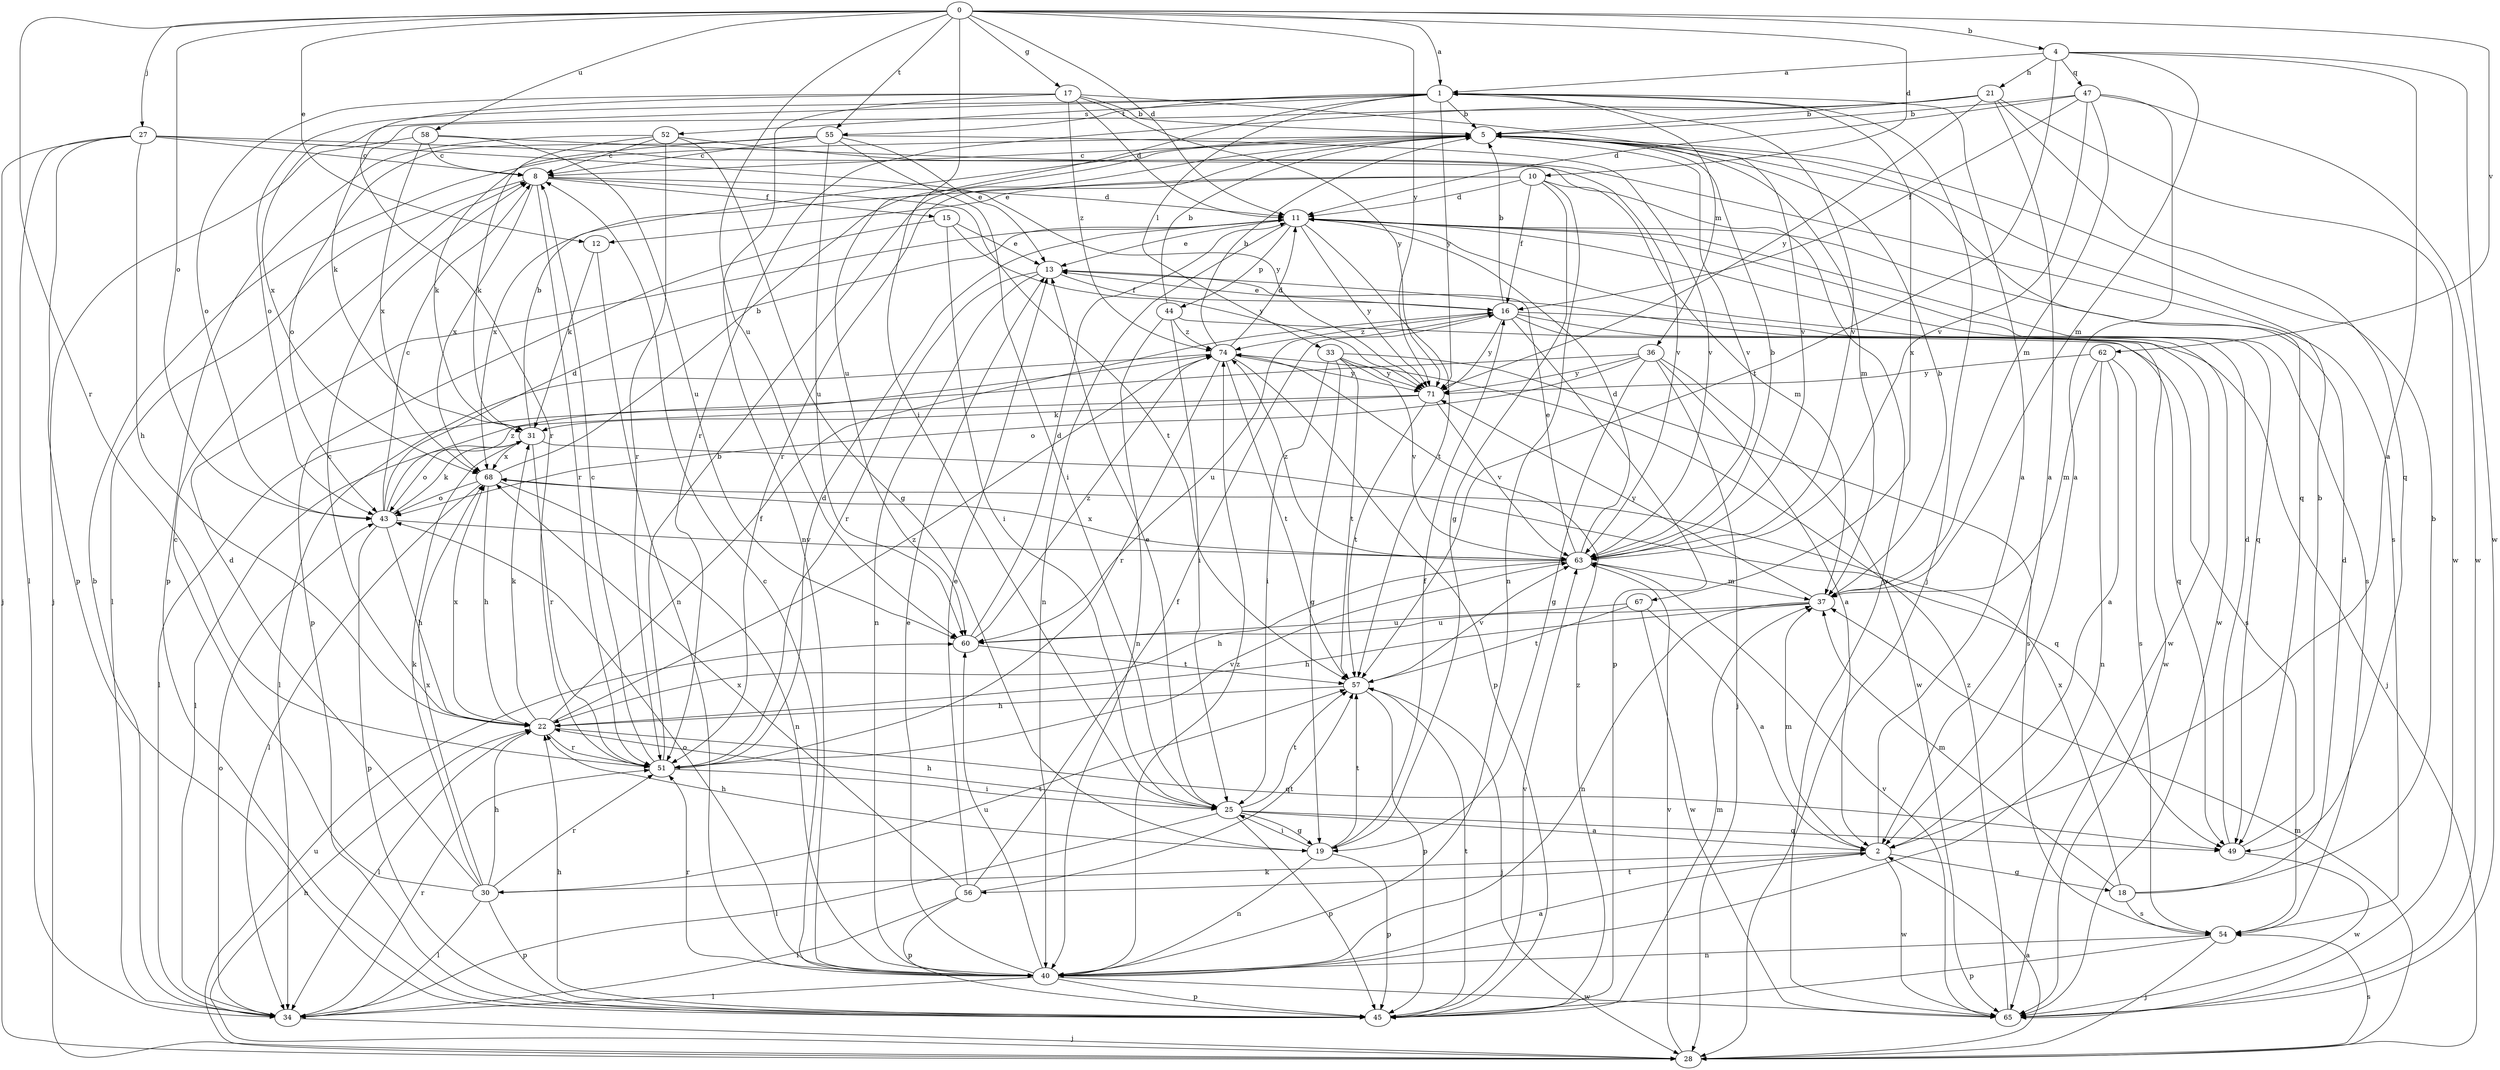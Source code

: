 strict digraph  {
0;
1;
2;
4;
5;
8;
10;
11;
12;
13;
15;
16;
17;
18;
19;
21;
22;
25;
27;
28;
30;
31;
33;
34;
36;
37;
40;
43;
44;
45;
47;
49;
51;
52;
54;
55;
56;
57;
58;
60;
62;
63;
65;
67;
68;
71;
74;
0 -> 1  [label=a];
0 -> 4  [label=b];
0 -> 10  [label=d];
0 -> 11  [label=d];
0 -> 12  [label=e];
0 -> 17  [label=g];
0 -> 25  [label=i];
0 -> 27  [label=j];
0 -> 43  [label=o];
0 -> 51  [label=r];
0 -> 55  [label=t];
0 -> 58  [label=u];
0 -> 60  [label=u];
0 -> 62  [label=v];
0 -> 71  [label=y];
1 -> 5  [label=b];
1 -> 28  [label=j];
1 -> 33  [label=l];
1 -> 36  [label=m];
1 -> 43  [label=o];
1 -> 52  [label=s];
1 -> 55  [label=t];
1 -> 60  [label=u];
1 -> 63  [label=v];
1 -> 67  [label=x];
1 -> 68  [label=x];
1 -> 71  [label=y];
2 -> 1  [label=a];
2 -> 18  [label=g];
2 -> 30  [label=k];
2 -> 37  [label=m];
2 -> 56  [label=t];
2 -> 65  [label=w];
4 -> 1  [label=a];
4 -> 2  [label=a];
4 -> 21  [label=h];
4 -> 37  [label=m];
4 -> 47  [label=q];
4 -> 57  [label=t];
4 -> 65  [label=w];
5 -> 8  [label=c];
5 -> 37  [label=m];
5 -> 49  [label=q];
5 -> 51  [label=r];
5 -> 63  [label=v];
8 -> 11  [label=d];
8 -> 15  [label=f];
8 -> 34  [label=l];
8 -> 51  [label=r];
8 -> 57  [label=t];
8 -> 68  [label=x];
10 -> 11  [label=d];
10 -> 12  [label=e];
10 -> 16  [label=f];
10 -> 19  [label=g];
10 -> 37  [label=m];
10 -> 40  [label=n];
10 -> 68  [label=x];
11 -> 13  [label=e];
11 -> 40  [label=n];
11 -> 44  [label=p];
11 -> 49  [label=q];
11 -> 54  [label=s];
11 -> 57  [label=t];
11 -> 65  [label=w];
11 -> 71  [label=y];
12 -> 31  [label=k];
12 -> 40  [label=n];
13 -> 16  [label=f];
13 -> 40  [label=n];
13 -> 51  [label=r];
13 -> 65  [label=w];
15 -> 13  [label=e];
15 -> 25  [label=i];
15 -> 45  [label=p];
15 -> 71  [label=y];
16 -> 5  [label=b];
16 -> 13  [label=e];
16 -> 28  [label=j];
16 -> 45  [label=p];
16 -> 49  [label=q];
16 -> 60  [label=u];
16 -> 65  [label=w];
16 -> 71  [label=y];
16 -> 74  [label=z];
17 -> 5  [label=b];
17 -> 11  [label=d];
17 -> 40  [label=n];
17 -> 43  [label=o];
17 -> 51  [label=r];
17 -> 63  [label=v];
17 -> 71  [label=y];
17 -> 74  [label=z];
18 -> 5  [label=b];
18 -> 11  [label=d];
18 -> 37  [label=m];
18 -> 54  [label=s];
18 -> 68  [label=x];
19 -> 16  [label=f];
19 -> 22  [label=h];
19 -> 25  [label=i];
19 -> 40  [label=n];
19 -> 45  [label=p];
19 -> 57  [label=t];
21 -> 2  [label=a];
21 -> 5  [label=b];
21 -> 31  [label=k];
21 -> 49  [label=q];
21 -> 51  [label=r];
21 -> 65  [label=w];
21 -> 71  [label=y];
22 -> 8  [label=c];
22 -> 16  [label=f];
22 -> 31  [label=k];
22 -> 34  [label=l];
22 -> 49  [label=q];
22 -> 51  [label=r];
22 -> 68  [label=x];
22 -> 74  [label=z];
25 -> 2  [label=a];
25 -> 13  [label=e];
25 -> 19  [label=g];
25 -> 22  [label=h];
25 -> 34  [label=l];
25 -> 45  [label=p];
25 -> 49  [label=q];
25 -> 57  [label=t];
27 -> 8  [label=c];
27 -> 22  [label=h];
27 -> 28  [label=j];
27 -> 34  [label=l];
27 -> 45  [label=p];
27 -> 65  [label=w];
27 -> 71  [label=y];
28 -> 2  [label=a];
28 -> 22  [label=h];
28 -> 37  [label=m];
28 -> 54  [label=s];
28 -> 60  [label=u];
28 -> 63  [label=v];
30 -> 8  [label=c];
30 -> 11  [label=d];
30 -> 22  [label=h];
30 -> 31  [label=k];
30 -> 34  [label=l];
30 -> 45  [label=p];
30 -> 51  [label=r];
30 -> 57  [label=t];
30 -> 68  [label=x];
31 -> 5  [label=b];
31 -> 43  [label=o];
31 -> 49  [label=q];
31 -> 51  [label=r];
31 -> 68  [label=x];
33 -> 19  [label=g];
33 -> 25  [label=i];
33 -> 54  [label=s];
33 -> 57  [label=t];
33 -> 63  [label=v];
33 -> 71  [label=y];
34 -> 5  [label=b];
34 -> 28  [label=j];
34 -> 43  [label=o];
34 -> 51  [label=r];
36 -> 2  [label=a];
36 -> 19  [label=g];
36 -> 28  [label=j];
36 -> 34  [label=l];
36 -> 43  [label=o];
36 -> 65  [label=w];
36 -> 71  [label=y];
37 -> 5  [label=b];
37 -> 22  [label=h];
37 -> 40  [label=n];
37 -> 60  [label=u];
37 -> 71  [label=y];
40 -> 2  [label=a];
40 -> 8  [label=c];
40 -> 13  [label=e];
40 -> 34  [label=l];
40 -> 43  [label=o];
40 -> 45  [label=p];
40 -> 51  [label=r];
40 -> 60  [label=u];
40 -> 65  [label=w];
40 -> 74  [label=z];
43 -> 8  [label=c];
43 -> 11  [label=d];
43 -> 22  [label=h];
43 -> 31  [label=k];
43 -> 45  [label=p];
43 -> 63  [label=v];
43 -> 74  [label=z];
44 -> 5  [label=b];
44 -> 25  [label=i];
44 -> 40  [label=n];
44 -> 54  [label=s];
44 -> 74  [label=z];
45 -> 22  [label=h];
45 -> 37  [label=m];
45 -> 57  [label=t];
45 -> 63  [label=v];
45 -> 74  [label=z];
47 -> 2  [label=a];
47 -> 5  [label=b];
47 -> 11  [label=d];
47 -> 16  [label=f];
47 -> 37  [label=m];
47 -> 63  [label=v];
47 -> 65  [label=w];
49 -> 5  [label=b];
49 -> 11  [label=d];
49 -> 65  [label=w];
51 -> 5  [label=b];
51 -> 8  [label=c];
51 -> 11  [label=d];
51 -> 25  [label=i];
51 -> 63  [label=v];
52 -> 8  [label=c];
52 -> 19  [label=g];
52 -> 31  [label=k];
52 -> 45  [label=p];
52 -> 51  [label=r];
52 -> 63  [label=v];
54 -> 28  [label=j];
54 -> 40  [label=n];
54 -> 45  [label=p];
55 -> 8  [label=c];
55 -> 13  [label=e];
55 -> 25  [label=i];
55 -> 31  [label=k];
55 -> 43  [label=o];
55 -> 60  [label=u];
55 -> 63  [label=v];
56 -> 13  [label=e];
56 -> 16  [label=f];
56 -> 34  [label=l];
56 -> 45  [label=p];
56 -> 57  [label=t];
56 -> 68  [label=x];
57 -> 22  [label=h];
57 -> 28  [label=j];
57 -> 45  [label=p];
57 -> 63  [label=v];
58 -> 8  [label=c];
58 -> 28  [label=j];
58 -> 54  [label=s];
58 -> 60  [label=u];
58 -> 68  [label=x];
60 -> 11  [label=d];
60 -> 57  [label=t];
60 -> 74  [label=z];
62 -> 2  [label=a];
62 -> 37  [label=m];
62 -> 40  [label=n];
62 -> 54  [label=s];
62 -> 71  [label=y];
63 -> 5  [label=b];
63 -> 11  [label=d];
63 -> 13  [label=e];
63 -> 22  [label=h];
63 -> 37  [label=m];
63 -> 68  [label=x];
63 -> 74  [label=z];
65 -> 63  [label=v];
65 -> 74  [label=z];
67 -> 2  [label=a];
67 -> 57  [label=t];
67 -> 60  [label=u];
67 -> 65  [label=w];
68 -> 5  [label=b];
68 -> 22  [label=h];
68 -> 34  [label=l];
68 -> 40  [label=n];
68 -> 43  [label=o];
71 -> 31  [label=k];
71 -> 34  [label=l];
71 -> 57  [label=t];
71 -> 63  [label=v];
74 -> 5  [label=b];
74 -> 11  [label=d];
74 -> 34  [label=l];
74 -> 45  [label=p];
74 -> 51  [label=r];
74 -> 57  [label=t];
74 -> 71  [label=y];
}
